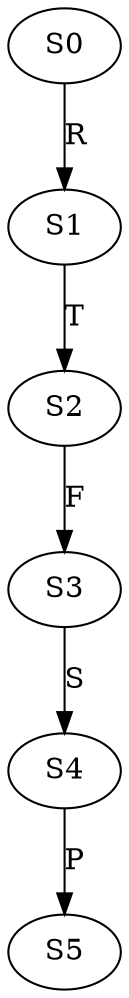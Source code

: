 strict digraph  {
	S0 -> S1 [ label = R ];
	S1 -> S2 [ label = T ];
	S2 -> S3 [ label = F ];
	S3 -> S4 [ label = S ];
	S4 -> S5 [ label = P ];
}
